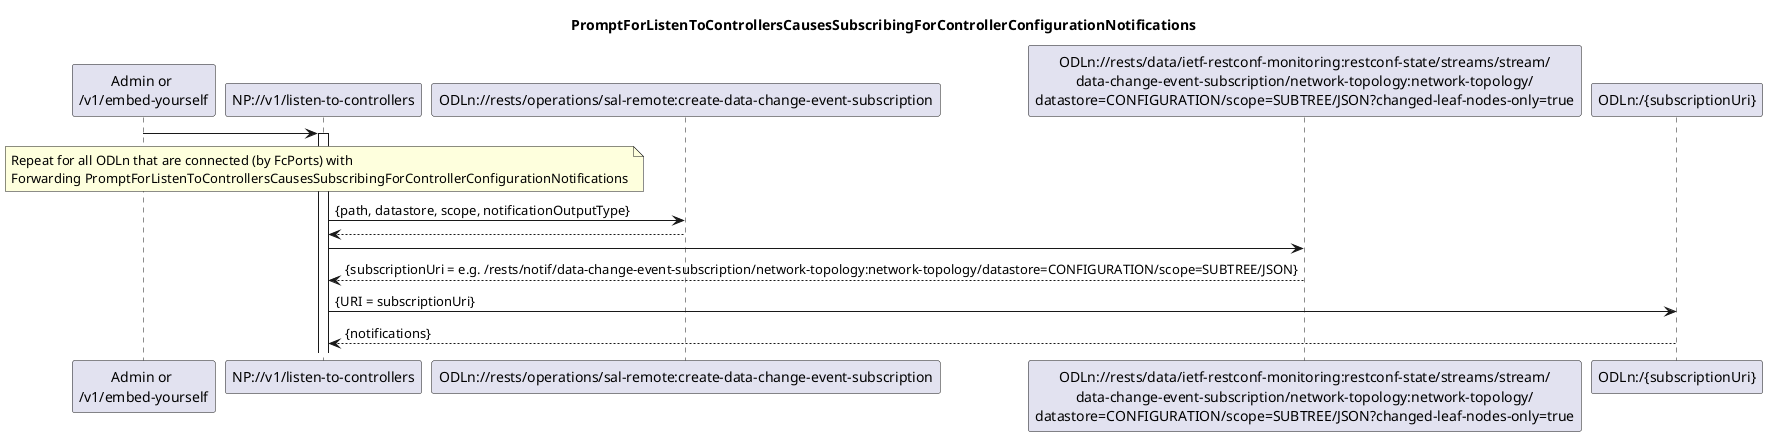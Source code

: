 @startuml is001_SubscribingForControllerConfigurationNotifications
skinparam responseMessageBelowArrow true

title 
  PromptForListenToControllersCausesSubscribingForControllerConfigurationNotifications
end title

participant "Admin or \n/v1/embed-yourself" as Requestor
participant "NP://v1/listen-to-controllers" as NP_listen
participant "ODLn://rests/operations/sal-remote:create-data-change-event-subscription" as ODL_step1
participant "ODLn://rests/data/ietf-restconf-monitoring:restconf-state/streams/stream/\ndata-change-event-subscription/network-topology:network-topology/\ndatastore=CONFIGURATION/scope=SUBTREE/JSON?changed-leaf-nodes-only=true" as ODL_step2
participant "ODLn:/{subscriptionUri}" as ODL_step3

Requestor -> NP_listen
activate NP_listen

note over NP_listen
Repeat for all ODLn that are connected (by FcPorts) with
Forwarding PromptForListenToControllersCausesSubscribingForControllerConfigurationNotifications
end note

NP_listen -> ODL_step1: {path, datastore, scope, notificationOutputType}
ODL_step1 --> NP_listen

NP_listen -> ODL_step2
ODL_step2 --> NP_listen: {subscriptionUri = e.g. /rests/notif/data-change-event-subscription/network-topology:network-topology/datastore=CONFIGURATION/scope=SUBTREE/JSON}

NP_listen -> ODL_step3: {URI = subscriptionUri}
ODL_step3 --> NP_listen: {notifications}

@enduml
